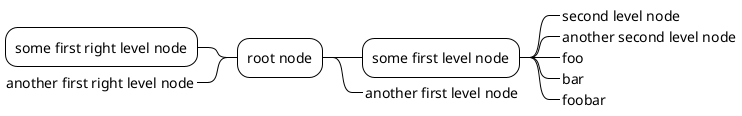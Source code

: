 ' Do not edit
' Theme Gallery
' autogenerated by script
'
@startmindmap
!theme plain
+ root node
++ some first level node
+++_ second level node
+++_ another second level node
+++_ foo
+++_ bar
+++_ foobar
++_ another first level node
-- some first right level node
--_ another first right level node
@endmindmap

